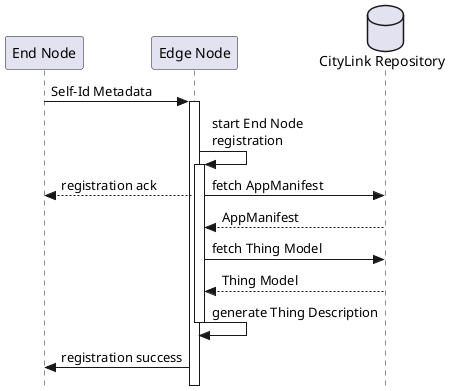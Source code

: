 @startuml
!pragma teoz true
skinparam style strictuml

participant "End Node" as endNode
participant "Edge Node" as edgeNode
database "CityLink Repository" as cloud

endNode -> edgeNode : Self-Id Metadata

activate edgeNode
edgeNode -> edgeNode : start End Node\nregistration

activate edgeNode
edgeNode --> endNode : registration ack 
& edgeNode -> cloud : fetch AppManifest
cloud --> edgeNode: AppManifest

edgeNode -> cloud: fetch Thing Model
cloud --> edgeNode: Thing Model

edgeNode -> edgeNode : generate Thing Description
deactivate edgeNode

edgeNode -> endNode: registration success
@enduml
